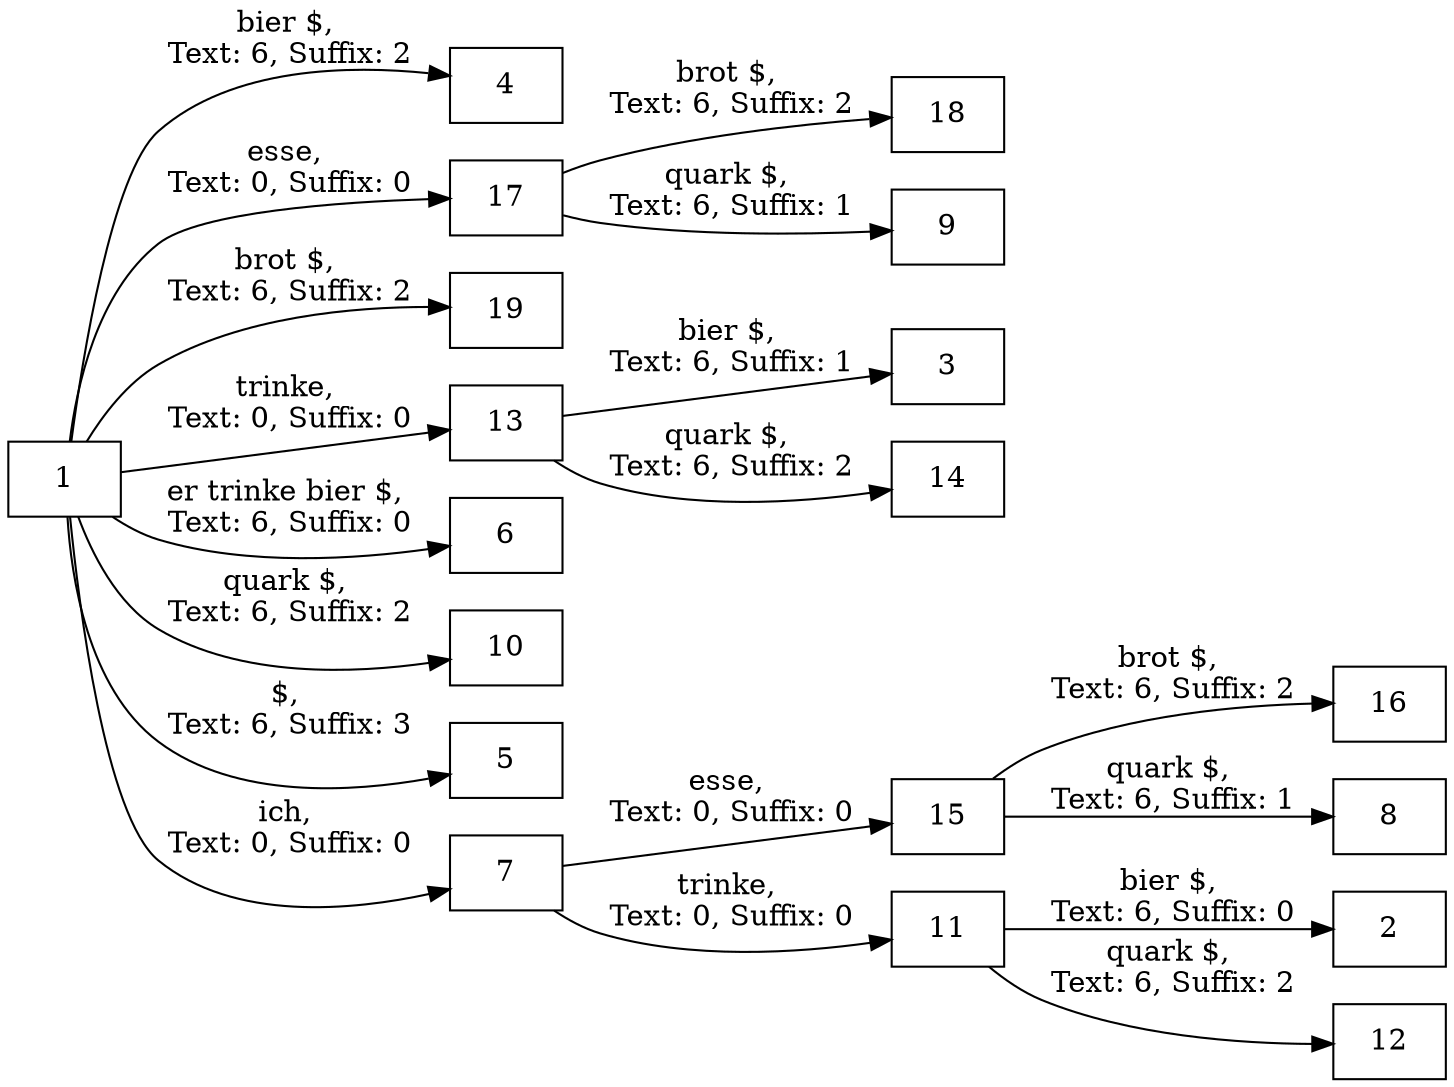 /* this is a generated dot file: www.graphviz.org */
digraph suffixtree {
	rankdir=LR
node[shape=box]			1->4
		[label="bier $,\n Text: 6, Suffix: 2"];
		1->17
		[label="esse,\n Text: 0, Suffix: 0"];
			17->18
			[label="brot $,\n Text: 6, Suffix: 2"];
			17->9
			[label="quark $,\n Text: 6, Suffix: 1"];
		1->19
		[label="brot $,\n Text: 6, Suffix: 2"];
		1->13
		[label="trinke,\n Text: 0, Suffix: 0"];
			13->3
			[label="bier $,\n Text: 6, Suffix: 1"];
			13->14
			[label="quark $,\n Text: 6, Suffix: 2"];
		1->6
		[label="er trinke bier $,\n Text: 6, Suffix: 0"];
		1->10
		[label="quark $,\n Text: 6, Suffix: 2"];
		1->5
		[label="$,\n Text: 6, Suffix: 3"];
		1->7
		[label="ich,\n Text: 0, Suffix: 0"];
			7->15
			[label="esse,\n Text: 0, Suffix: 0"];
				15->16
				[label="brot $,\n Text: 6, Suffix: 2"];
				15->8
				[label="quark $,\n Text: 6, Suffix: 1"];
			7->11
			[label="trinke,\n Text: 0, Suffix: 0"];
				11->2
				[label="bier $,\n Text: 6, Suffix: 0"];
				11->12
				[label="quark $,\n Text: 6, Suffix: 2"];
}